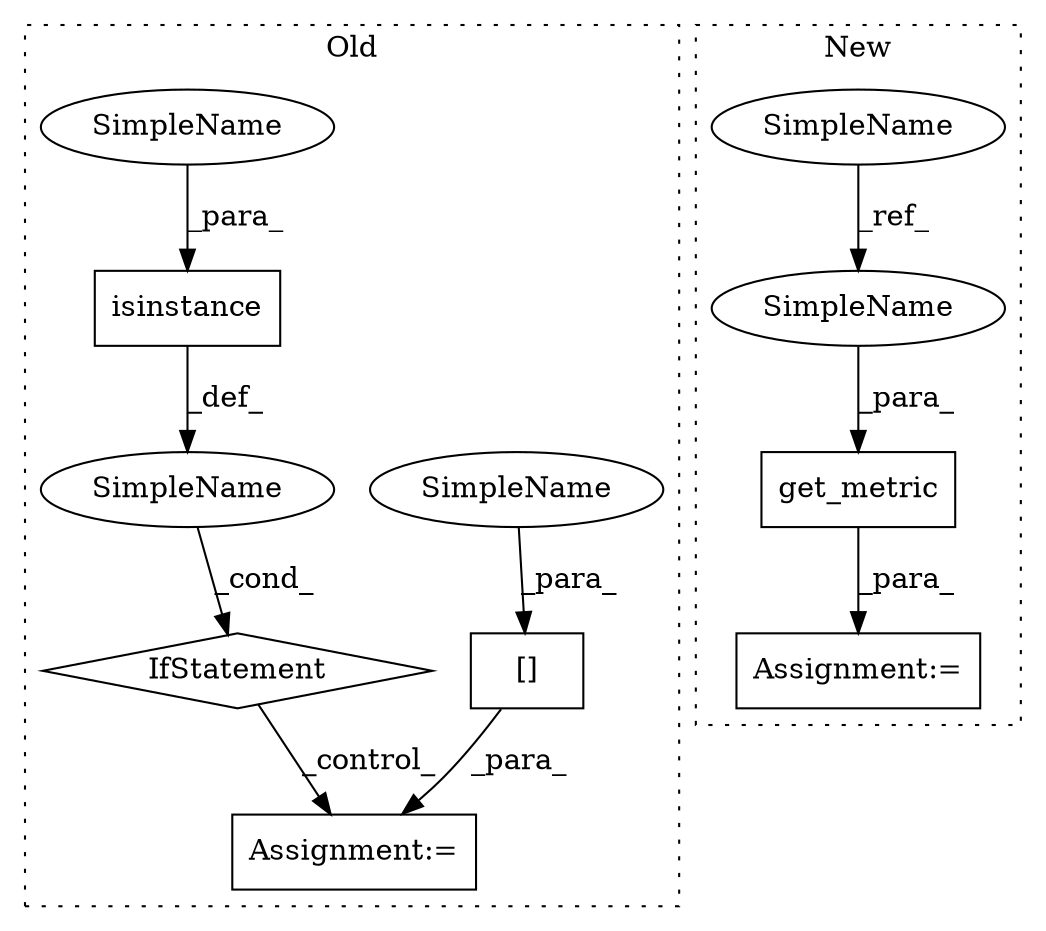 digraph G {
subgraph cluster0 {
1 [label="IfStatement" a="25" s="7793,7822" l="4,2" shape="diamond"];
4 [label="SimpleName" a="42" s="" l="" shape="ellipse"];
5 [label="Assignment:=" a="7" s="7838" l="1" shape="box"];
6 [label="[]" a="2" s="7839,7862" l="17,1" shape="box"];
8 [label="isinstance" a="32" s="7797,7821" l="11,1" shape="box"];
10 [label="SimpleName" a="42" s="7856" l="6" shape="ellipse"];
11 [label="SimpleName" a="42" s="7808" l="6" shape="ellipse"];
label = "Old";
style="dotted";
}
subgraph cluster1 {
2 [label="get_metric" a="32" s="7709,7731" l="11,1" shape="box"];
3 [label="Assignment:=" a="7" s="7708" l="1" shape="box"];
7 [label="SimpleName" a="42" s="7110" l="6" shape="ellipse"];
9 [label="SimpleName" a="42" s="7720" l="6" shape="ellipse"];
label = "New";
style="dotted";
}
1 -> 5 [label="_control_"];
2 -> 3 [label="_para_"];
4 -> 1 [label="_cond_"];
6 -> 5 [label="_para_"];
7 -> 9 [label="_ref_"];
8 -> 4 [label="_def_"];
9 -> 2 [label="_para_"];
10 -> 6 [label="_para_"];
11 -> 8 [label="_para_"];
}